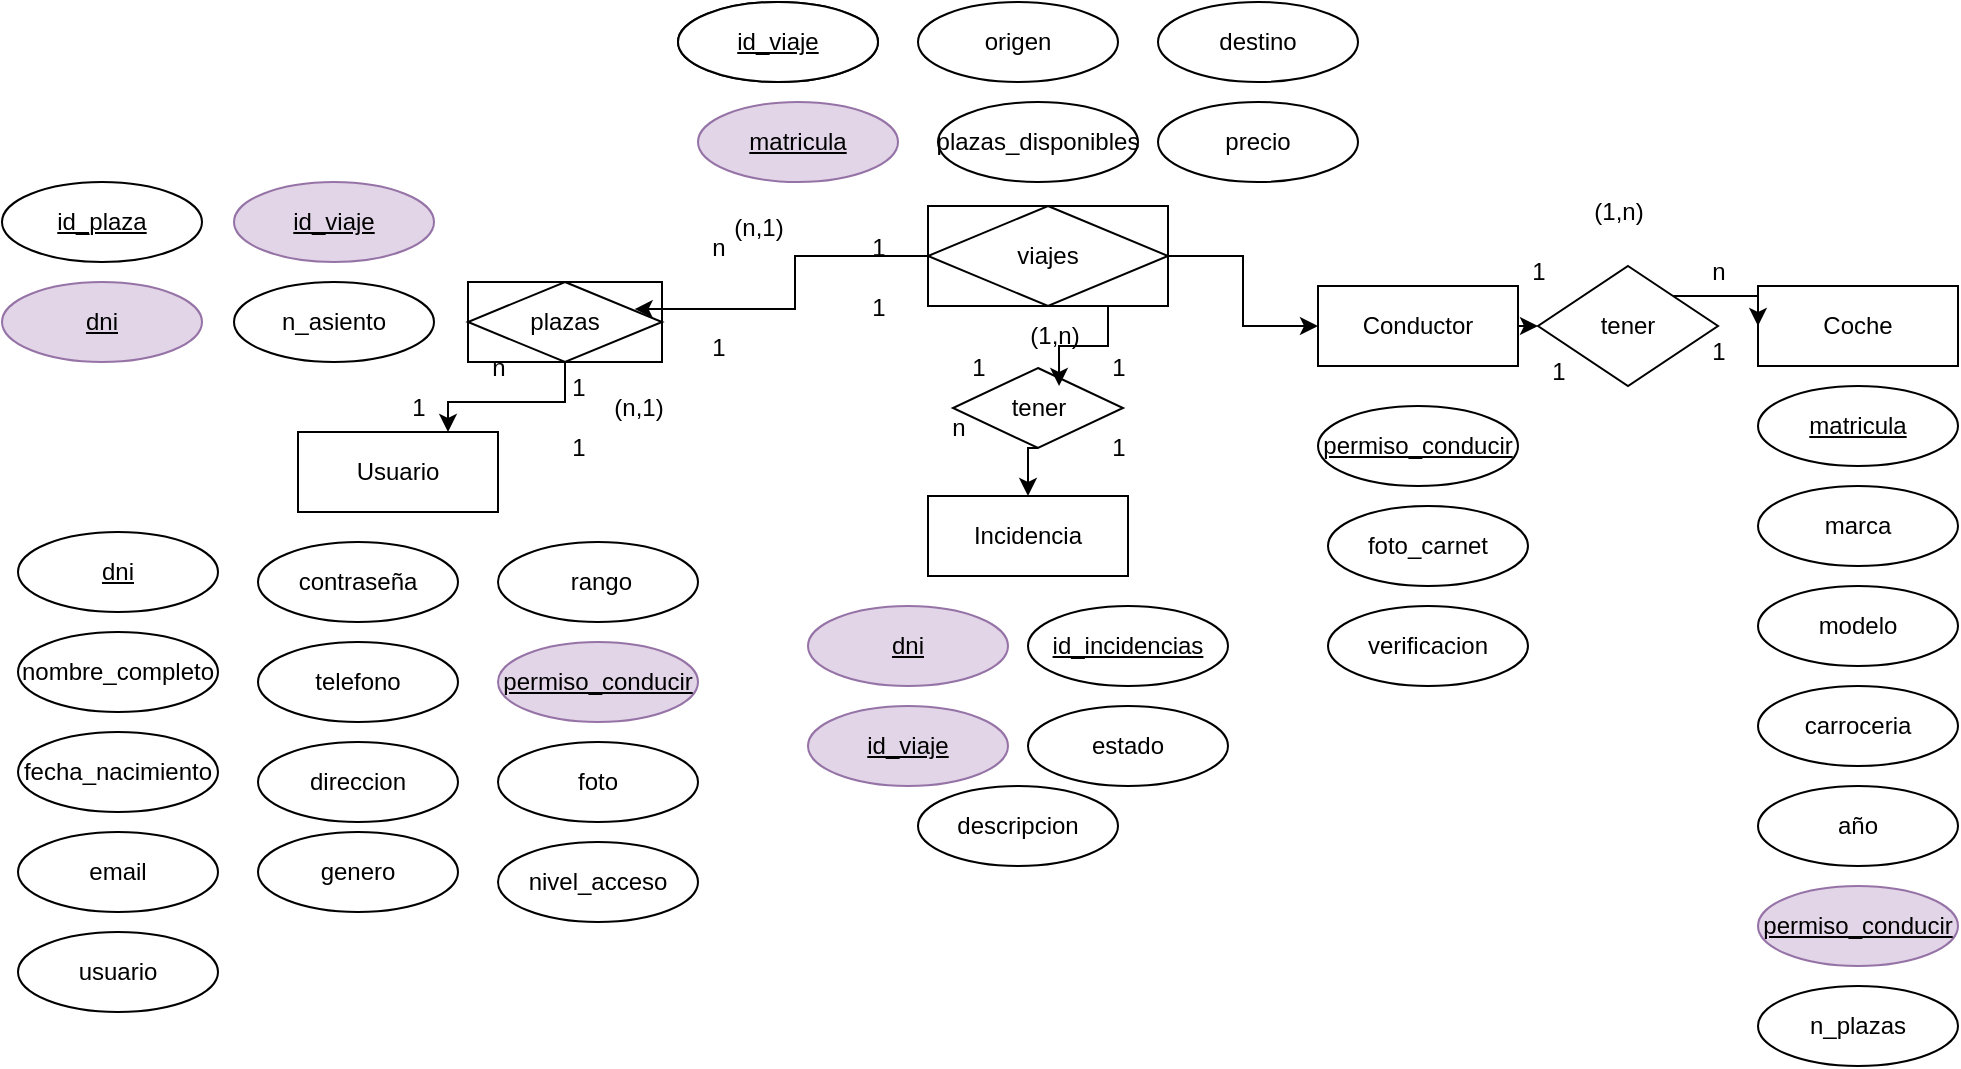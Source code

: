 <mxfile version="24.7.14">
  <diagram name="Página-1" id="WH_XUDzde9THNt4Eo2t5">
    <mxGraphModel dx="2181" dy="600" grid="1" gridSize="10" guides="1" tooltips="1" connect="1" arrows="1" fold="1" page="1" pageScale="1" pageWidth="827" pageHeight="1169" math="0" shadow="0">
      <root>
        <mxCell id="0" />
        <mxCell id="1" parent="0" />
        <mxCell id="JoLdyginigCr9SkEDwe3-1" value="Usuario" style="whiteSpace=wrap;html=1;align=center;" parent="1" vertex="1">
          <mxGeometry x="-460" y="245" width="100" height="40" as="geometry" />
        </mxCell>
        <mxCell id="p9-8fLVvszv34ErNhzxn-12" style="edgeStyle=orthogonalEdgeStyle;rounded=0;orthogonalLoop=1;jettySize=auto;html=1;exitX=1;exitY=0.5;exitDx=0;exitDy=0;entryX=0;entryY=0.5;entryDx=0;entryDy=0;" edge="1" parent="1" source="JoLdyginigCr9SkEDwe3-4" target="JoLdyginigCr9SkEDwe3-71">
          <mxGeometry relative="1" as="geometry" />
        </mxCell>
        <mxCell id="JoLdyginigCr9SkEDwe3-4" value="Conductor" style="whiteSpace=wrap;html=1;align=center;" parent="1" vertex="1">
          <mxGeometry x="50" y="172" width="100" height="40" as="geometry" />
        </mxCell>
        <mxCell id="JoLdyginigCr9SkEDwe3-5" value="nombre_completo" style="ellipse;whiteSpace=wrap;html=1;align=center;" parent="1" vertex="1">
          <mxGeometry x="-600" y="345" width="100" height="40" as="geometry" />
        </mxCell>
        <mxCell id="JoLdyginigCr9SkEDwe3-6" value="dni" style="ellipse;whiteSpace=wrap;html=1;align=center;fontStyle=4;" parent="1" vertex="1">
          <mxGeometry x="-600" y="295" width="100" height="40" as="geometry" />
        </mxCell>
        <mxCell id="JoLdyginigCr9SkEDwe3-8" value="fecha_nacimiento" style="ellipse;whiteSpace=wrap;html=1;align=center;" parent="1" vertex="1">
          <mxGeometry x="-600" y="395" width="100" height="40" as="geometry" />
        </mxCell>
        <mxCell id="JoLdyginigCr9SkEDwe3-9" value="email" style="ellipse;whiteSpace=wrap;html=1;align=center;" parent="1" vertex="1">
          <mxGeometry x="-600" y="445" width="100" height="40" as="geometry" />
        </mxCell>
        <mxCell id="JoLdyginigCr9SkEDwe3-10" value="usuario" style="ellipse;whiteSpace=wrap;html=1;align=center;" parent="1" vertex="1">
          <mxGeometry x="-600" y="495" width="100" height="40" as="geometry" />
        </mxCell>
        <mxCell id="JoLdyginigCr9SkEDwe3-11" value="contraseña" style="ellipse;whiteSpace=wrap;html=1;align=center;" parent="1" vertex="1">
          <mxGeometry x="-480" y="300" width="100" height="40" as="geometry" />
        </mxCell>
        <mxCell id="JoLdyginigCr9SkEDwe3-12" value="telefono" style="ellipse;whiteSpace=wrap;html=1;align=center;" parent="1" vertex="1">
          <mxGeometry x="-480" y="350" width="100" height="40" as="geometry" />
        </mxCell>
        <mxCell id="JoLdyginigCr9SkEDwe3-13" value="direccion" style="ellipse;whiteSpace=wrap;html=1;align=center;" parent="1" vertex="1">
          <mxGeometry x="-480" y="400" width="100" height="40" as="geometry" />
        </mxCell>
        <mxCell id="JoLdyginigCr9SkEDwe3-14" value="genero" style="ellipse;whiteSpace=wrap;html=1;align=center;" parent="1" vertex="1">
          <mxGeometry x="-480" y="445" width="100" height="40" as="geometry" />
        </mxCell>
        <mxCell id="JoLdyginigCr9SkEDwe3-15" value="&amp;nbsp;rango" style="ellipse;whiteSpace=wrap;html=1;align=center;" parent="1" vertex="1">
          <mxGeometry x="-360" y="300" width="100" height="40" as="geometry" />
        </mxCell>
        <mxCell id="JoLdyginigCr9SkEDwe3-17" value="permiso_conducir" style="ellipse;whiteSpace=wrap;html=1;align=center;fontStyle=4;fillColor=#e1d5e7;strokeColor=#9673a6;" parent="1" vertex="1">
          <mxGeometry x="-360" y="350" width="100" height="40" as="geometry" />
        </mxCell>
        <mxCell id="JoLdyginigCr9SkEDwe3-18" value="permiso_conducir" style="ellipse;whiteSpace=wrap;html=1;align=center;fontStyle=4;" parent="1" vertex="1">
          <mxGeometry x="50" y="232" width="100" height="40" as="geometry" />
        </mxCell>
        <mxCell id="JoLdyginigCr9SkEDwe3-19" value="verificacion" style="ellipse;whiteSpace=wrap;html=1;align=center;" parent="1" vertex="1">
          <mxGeometry x="55" y="332" width="100" height="40" as="geometry" />
        </mxCell>
        <mxCell id="JoLdyginigCr9SkEDwe3-20" value="marca" style="ellipse;whiteSpace=wrap;html=1;align=center;" parent="1" vertex="1">
          <mxGeometry x="270" y="272" width="100" height="40" as="geometry" />
        </mxCell>
        <mxCell id="JoLdyginigCr9SkEDwe3-21" value="modelo" style="ellipse;whiteSpace=wrap;html=1;align=center;" parent="1" vertex="1">
          <mxGeometry x="270" y="322" width="100" height="40" as="geometry" />
        </mxCell>
        <mxCell id="JoLdyginigCr9SkEDwe3-22" value="carroceria" style="ellipse;whiteSpace=wrap;html=1;align=center;" parent="1" vertex="1">
          <mxGeometry x="270" y="372" width="100" height="40" as="geometry" />
        </mxCell>
        <mxCell id="JoLdyginigCr9SkEDwe3-24" value="año" style="ellipse;whiteSpace=wrap;html=1;align=center;" parent="1" vertex="1">
          <mxGeometry x="270" y="422" width="100" height="40" as="geometry" />
        </mxCell>
        <mxCell id="JoLdyginigCr9SkEDwe3-26" value="matricula" style="ellipse;whiteSpace=wrap;html=1;align=center;fontStyle=4;" parent="1" vertex="1">
          <mxGeometry x="270" y="222" width="100" height="40" as="geometry" />
        </mxCell>
        <mxCell id="JoLdyginigCr9SkEDwe3-27" value="Coche" style="whiteSpace=wrap;html=1;align=center;" parent="1" vertex="1">
          <mxGeometry x="270" y="172" width="100" height="40" as="geometry" />
        </mxCell>
        <mxCell id="JoLdyginigCr9SkEDwe3-29" value="permiso_conducir" style="ellipse;whiteSpace=wrap;html=1;align=center;fontStyle=4;fillColor=#e1d5e7;strokeColor=#9673a6;" parent="1" vertex="1">
          <mxGeometry x="270" y="472" width="100" height="40" as="geometry" />
        </mxCell>
        <mxCell id="JoLdyginigCr9SkEDwe3-30" value="foto" style="ellipse;whiteSpace=wrap;html=1;align=center;" parent="1" vertex="1">
          <mxGeometry x="-360" y="400" width="100" height="40" as="geometry" />
        </mxCell>
        <mxCell id="JoLdyginigCr9SkEDwe3-31" value="foto_carnet" style="ellipse;whiteSpace=wrap;html=1;align=center;" parent="1" vertex="1">
          <mxGeometry x="55" y="282" width="100" height="40" as="geometry" />
        </mxCell>
        <mxCell id="JoLdyginigCr9SkEDwe3-33" value="id_viaje" style="ellipse;whiteSpace=wrap;html=1;align=center;fontStyle=4;" parent="1" vertex="1">
          <mxGeometry x="-270" y="30" width="100" height="40" as="geometry" />
        </mxCell>
        <mxCell id="JoLdyginigCr9SkEDwe3-34" value="origen" style="ellipse;whiteSpace=wrap;html=1;align=center;" parent="1" vertex="1">
          <mxGeometry x="-150" y="30" width="100" height="40" as="geometry" />
        </mxCell>
        <mxCell id="JoLdyginigCr9SkEDwe3-35" value="destino" style="ellipse;whiteSpace=wrap;html=1;align=center;" parent="1" vertex="1">
          <mxGeometry x="-30" y="30" width="100" height="40" as="geometry" />
        </mxCell>
        <mxCell id="JoLdyginigCr9SkEDwe3-44" value="n_asiento" style="ellipse;whiteSpace=wrap;html=1;align=center;" parent="1" vertex="1">
          <mxGeometry x="-492" y="170" width="100" height="40" as="geometry" />
        </mxCell>
        <mxCell id="JoLdyginigCr9SkEDwe3-45" value="n_plazas" style="ellipse;whiteSpace=wrap;html=1;align=center;" parent="1" vertex="1">
          <mxGeometry x="270" y="522" width="100" height="40" as="geometry" />
        </mxCell>
        <mxCell id="JoLdyginigCr9SkEDwe3-46" value="matricula" style="ellipse;whiteSpace=wrap;html=1;align=center;fontStyle=4;fillColor=#e1d5e7;strokeColor=#9673a6;" parent="1" vertex="1">
          <mxGeometry x="-260" y="80" width="100" height="40" as="geometry" />
        </mxCell>
        <mxCell id="JoLdyginigCr9SkEDwe3-51" value="nivel_acceso" style="ellipse;whiteSpace=wrap;html=1;align=center;" parent="1" vertex="1">
          <mxGeometry x="-360" y="450" width="100" height="40" as="geometry" />
        </mxCell>
        <mxCell id="JoLdyginigCr9SkEDwe3-54" value="id_viaje" style="ellipse;whiteSpace=wrap;html=1;align=center;fontStyle=4;" parent="1" vertex="1">
          <mxGeometry x="-270" y="30" width="100" height="40" as="geometry" />
        </mxCell>
        <mxCell id="JoLdyginigCr9SkEDwe3-55" value="id_viaje" style="ellipse;whiteSpace=wrap;html=1;align=center;fontStyle=4;fillColor=#e1d5e7;strokeColor=#9673a6;" parent="1" vertex="1">
          <mxGeometry x="-492" y="120" width="100" height="40" as="geometry" />
        </mxCell>
        <mxCell id="JoLdyginigCr9SkEDwe3-56" value="dni" style="ellipse;whiteSpace=wrap;html=1;align=center;fontStyle=4;fillColor=#e1d5e7;strokeColor=#9673a6;" parent="1" vertex="1">
          <mxGeometry x="-608" y="170" width="100" height="40" as="geometry" />
        </mxCell>
        <mxCell id="JoLdyginigCr9SkEDwe3-58" value="plazas_disponibles" style="ellipse;whiteSpace=wrap;html=1;align=center;" parent="1" vertex="1">
          <mxGeometry x="-140" y="80" width="100" height="40" as="geometry" />
        </mxCell>
        <mxCell id="JoLdyginigCr9SkEDwe3-59" value="id_plaza" style="ellipse;whiteSpace=wrap;html=1;align=center;fontStyle=4;" parent="1" vertex="1">
          <mxGeometry x="-608" y="120" width="100" height="40" as="geometry" />
        </mxCell>
        <mxCell id="JoLdyginigCr9SkEDwe3-61" value="precio" style="ellipse;whiteSpace=wrap;html=1;align=center;" parent="1" vertex="1">
          <mxGeometry x="-30" y="80" width="100" height="40" as="geometry" />
        </mxCell>
        <mxCell id="JoLdyginigCr9SkEDwe3-66" value="Incidencia" style="whiteSpace=wrap;html=1;align=center;" parent="1" vertex="1">
          <mxGeometry x="-145" y="277" width="100" height="40" as="geometry" />
        </mxCell>
        <mxCell id="JoLdyginigCr9SkEDwe3-67" value="id_viaje" style="ellipse;whiteSpace=wrap;html=1;align=center;fontStyle=4;fillColor=#e1d5e7;strokeColor=#9673a6;" parent="1" vertex="1">
          <mxGeometry x="-205" y="382" width="100" height="40" as="geometry" />
        </mxCell>
        <mxCell id="JoLdyginigCr9SkEDwe3-68" value="dni" style="ellipse;whiteSpace=wrap;html=1;align=center;fontStyle=4;fillColor=#e1d5e7;strokeColor=#9673a6;" parent="1" vertex="1">
          <mxGeometry x="-205" y="332" width="100" height="40" as="geometry" />
        </mxCell>
        <mxCell id="JoLdyginigCr9SkEDwe3-69" value="descripcion" style="ellipse;whiteSpace=wrap;html=1;align=center;" parent="1" vertex="1">
          <mxGeometry x="-150" y="422" width="100" height="40" as="geometry" />
        </mxCell>
        <mxCell id="p9-8fLVvszv34ErNhzxn-13" style="edgeStyle=orthogonalEdgeStyle;rounded=0;orthogonalLoop=1;jettySize=auto;html=1;exitX=1;exitY=0;exitDx=0;exitDy=0;entryX=0;entryY=0.5;entryDx=0;entryDy=0;" edge="1" parent="1" source="JoLdyginigCr9SkEDwe3-71" target="JoLdyginigCr9SkEDwe3-27">
          <mxGeometry relative="1" as="geometry" />
        </mxCell>
        <mxCell id="JoLdyginigCr9SkEDwe3-71" value="tener" style="shape=rhombus;perimeter=rhombusPerimeter;whiteSpace=wrap;html=1;align=center;" parent="1" vertex="1">
          <mxGeometry x="160" y="162" width="90" height="60" as="geometry" />
        </mxCell>
        <mxCell id="BR2CXiY8fAvDm89jnZAa-1" value="&lt;u&gt;id_incidencias&lt;/u&gt;" style="ellipse;whiteSpace=wrap;html=1;align=center;" parent="1" vertex="1">
          <mxGeometry x="-95" y="332" width="100" height="40" as="geometry" />
        </mxCell>
        <mxCell id="BR2CXiY8fAvDm89jnZAa-2" value="estado" style="ellipse;whiteSpace=wrap;html=1;align=center;" parent="1" vertex="1">
          <mxGeometry x="-95" y="382" width="100" height="40" as="geometry" />
        </mxCell>
        <mxCell id="BR2CXiY8fAvDm89jnZAa-12" style="edgeStyle=orthogonalEdgeStyle;rounded=0;orthogonalLoop=1;jettySize=auto;html=1;exitX=1;exitY=0.5;exitDx=0;exitDy=0;entryX=0;entryY=0.5;entryDx=0;entryDy=0;" parent="1" source="BR2CXiY8fAvDm89jnZAa-3" target="JoLdyginigCr9SkEDwe3-4" edge="1">
          <mxGeometry relative="1" as="geometry" />
        </mxCell>
        <mxCell id="BR2CXiY8fAvDm89jnZAa-3" value="viajes" style="shape=associativeEntity;whiteSpace=wrap;html=1;align=center;" parent="1" vertex="1">
          <mxGeometry x="-145" y="132" width="120" height="50" as="geometry" />
        </mxCell>
        <mxCell id="BR2CXiY8fAvDm89jnZAa-11" style="edgeStyle=orthogonalEdgeStyle;rounded=0;orthogonalLoop=1;jettySize=auto;html=1;exitX=0.5;exitY=1;exitDx=0;exitDy=0;entryX=0.75;entryY=0;entryDx=0;entryDy=0;" parent="1" source="BR2CXiY8fAvDm89jnZAa-4" target="JoLdyginigCr9SkEDwe3-1" edge="1">
          <mxGeometry relative="1" as="geometry" />
        </mxCell>
        <mxCell id="BR2CXiY8fAvDm89jnZAa-4" value="plazas" style="shape=associativeEntity;whiteSpace=wrap;html=1;align=center;" parent="1" vertex="1">
          <mxGeometry x="-375" y="170" width="97" height="40" as="geometry" />
        </mxCell>
        <mxCell id="BR2CXiY8fAvDm89jnZAa-5" value="1" style="text;html=1;align=center;verticalAlign=middle;resizable=0;points=[];autosize=1;strokeColor=none;fillColor=none;" parent="1" vertex="1">
          <mxGeometry x="145" y="150" width="30" height="30" as="geometry" />
        </mxCell>
        <mxCell id="BR2CXiY8fAvDm89jnZAa-6" value="n" style="text;html=1;align=center;verticalAlign=middle;resizable=0;points=[];autosize=1;strokeColor=none;fillColor=none;" parent="1" vertex="1">
          <mxGeometry x="235" y="150" width="30" height="30" as="geometry" />
        </mxCell>
        <mxCell id="BR2CXiY8fAvDm89jnZAa-7" value="1" style="text;html=1;align=center;verticalAlign=middle;resizable=0;points=[];autosize=1;strokeColor=none;fillColor=none;" parent="1" vertex="1">
          <mxGeometry x="155" y="200" width="30" height="30" as="geometry" />
        </mxCell>
        <mxCell id="BR2CXiY8fAvDm89jnZAa-8" value="1" style="text;html=1;align=center;verticalAlign=middle;resizable=0;points=[];autosize=1;strokeColor=none;fillColor=none;" parent="1" vertex="1">
          <mxGeometry x="235" y="190" width="30" height="30" as="geometry" />
        </mxCell>
        <mxCell id="BR2CXiY8fAvDm89jnZAa-9" value="(1,n)" style="text;html=1;align=center;verticalAlign=middle;resizable=0;points=[];autosize=1;strokeColor=none;fillColor=none;" parent="1" vertex="1">
          <mxGeometry x="175" y="120" width="50" height="30" as="geometry" />
        </mxCell>
        <mxCell id="BR2CXiY8fAvDm89jnZAa-10" style="edgeStyle=orthogonalEdgeStyle;rounded=0;orthogonalLoop=1;jettySize=auto;html=1;exitX=0;exitY=0.5;exitDx=0;exitDy=0;entryX=0.859;entryY=0.338;entryDx=0;entryDy=0;entryPerimeter=0;" parent="1" source="BR2CXiY8fAvDm89jnZAa-3" target="BR2CXiY8fAvDm89jnZAa-4" edge="1">
          <mxGeometry relative="1" as="geometry">
            <mxPoint x="-228" y="165" as="sourcePoint" />
          </mxGeometry>
        </mxCell>
        <mxCell id="p9-8fLVvszv34ErNhzxn-15" style="edgeStyle=orthogonalEdgeStyle;rounded=0;orthogonalLoop=1;jettySize=auto;html=1;exitX=0.5;exitY=1;exitDx=0;exitDy=0;entryX=0.5;entryY=0;entryDx=0;entryDy=0;" edge="1" parent="1" source="BR2CXiY8fAvDm89jnZAa-13" target="JoLdyginigCr9SkEDwe3-66">
          <mxGeometry relative="1" as="geometry" />
        </mxCell>
        <mxCell id="BR2CXiY8fAvDm89jnZAa-13" value="tener" style="shape=rhombus;perimeter=rhombusPerimeter;whiteSpace=wrap;html=1;align=center;" parent="1" vertex="1">
          <mxGeometry x="-132.5" y="213" width="85" height="40" as="geometry" />
        </mxCell>
        <mxCell id="BR2CXiY8fAvDm89jnZAa-14" value="1" style="text;html=1;align=center;verticalAlign=middle;resizable=0;points=[];autosize=1;strokeColor=none;fillColor=none;" parent="1" vertex="1">
          <mxGeometry x="-135" y="198" width="30" height="30" as="geometry" />
        </mxCell>
        <mxCell id="BR2CXiY8fAvDm89jnZAa-15" value="n" style="text;html=1;align=center;verticalAlign=middle;resizable=0;points=[];autosize=1;strokeColor=none;fillColor=none;" parent="1" vertex="1">
          <mxGeometry x="-145" y="228" width="30" height="30" as="geometry" />
        </mxCell>
        <mxCell id="BR2CXiY8fAvDm89jnZAa-16" value="1" style="text;html=1;align=center;verticalAlign=middle;resizable=0;points=[];autosize=1;strokeColor=none;fillColor=none;" parent="1" vertex="1">
          <mxGeometry x="-65" y="238" width="30" height="30" as="geometry" />
        </mxCell>
        <mxCell id="BR2CXiY8fAvDm89jnZAa-17" value="1" style="text;html=1;align=center;verticalAlign=middle;resizable=0;points=[];autosize=1;strokeColor=none;fillColor=none;" parent="1" vertex="1">
          <mxGeometry x="-65" y="198" width="30" height="30" as="geometry" />
        </mxCell>
        <mxCell id="BR2CXiY8fAvDm89jnZAa-18" value="(1,n)" style="text;html=1;align=center;verticalAlign=middle;resizable=0;points=[];autosize=1;strokeColor=none;fillColor=none;" parent="1" vertex="1">
          <mxGeometry x="-107.5" y="182" width="50" height="30" as="geometry" />
        </mxCell>
        <mxCell id="p9-8fLVvszv34ErNhzxn-1" value="n" style="text;html=1;align=center;verticalAlign=middle;resizable=0;points=[];autosize=1;strokeColor=none;fillColor=none;" vertex="1" parent="1">
          <mxGeometry x="-265" y="138" width="30" height="30" as="geometry" />
        </mxCell>
        <mxCell id="p9-8fLVvszv34ErNhzxn-2" value="1" style="text;html=1;align=center;verticalAlign=middle;resizable=0;points=[];autosize=1;strokeColor=none;fillColor=none;" vertex="1" parent="1">
          <mxGeometry x="-185" y="138" width="30" height="30" as="geometry" />
        </mxCell>
        <mxCell id="p9-8fLVvszv34ErNhzxn-3" value="1" style="text;html=1;align=center;verticalAlign=middle;resizable=0;points=[];autosize=1;strokeColor=none;fillColor=none;" vertex="1" parent="1">
          <mxGeometry x="-265" y="188" width="30" height="30" as="geometry" />
        </mxCell>
        <mxCell id="p9-8fLVvszv34ErNhzxn-4" value="1" style="text;html=1;align=center;verticalAlign=middle;resizable=0;points=[];autosize=1;strokeColor=none;fillColor=none;" vertex="1" parent="1">
          <mxGeometry x="-185" y="168" width="30" height="30" as="geometry" />
        </mxCell>
        <mxCell id="p9-8fLVvszv34ErNhzxn-5" value="(n,1)" style="text;html=1;align=center;verticalAlign=middle;resizable=0;points=[];autosize=1;strokeColor=none;fillColor=none;" vertex="1" parent="1">
          <mxGeometry x="-255" y="128" width="50" height="30" as="geometry" />
        </mxCell>
        <mxCell id="p9-8fLVvszv34ErNhzxn-6" value="1" style="text;html=1;align=center;verticalAlign=middle;resizable=0;points=[];autosize=1;strokeColor=none;fillColor=none;" vertex="1" parent="1">
          <mxGeometry x="-335" y="208" width="30" height="30" as="geometry" />
        </mxCell>
        <mxCell id="p9-8fLVvszv34ErNhzxn-8" value="1" style="text;html=1;align=center;verticalAlign=middle;resizable=0;points=[];autosize=1;strokeColor=none;fillColor=none;" vertex="1" parent="1">
          <mxGeometry x="-335" y="238" width="30" height="30" as="geometry" />
        </mxCell>
        <mxCell id="p9-8fLVvszv34ErNhzxn-9" value="n" style="text;html=1;align=center;verticalAlign=middle;resizable=0;points=[];autosize=1;strokeColor=none;fillColor=none;" vertex="1" parent="1">
          <mxGeometry x="-375" y="198" width="30" height="30" as="geometry" />
        </mxCell>
        <mxCell id="p9-8fLVvszv34ErNhzxn-10" value="1" style="text;html=1;align=center;verticalAlign=middle;resizable=0;points=[];autosize=1;strokeColor=none;fillColor=none;" vertex="1" parent="1">
          <mxGeometry x="-415" y="218" width="30" height="30" as="geometry" />
        </mxCell>
        <mxCell id="p9-8fLVvszv34ErNhzxn-11" value="(n,1)" style="text;html=1;align=center;verticalAlign=middle;resizable=0;points=[];autosize=1;strokeColor=none;fillColor=none;" vertex="1" parent="1">
          <mxGeometry x="-315" y="218" width="50" height="30" as="geometry" />
        </mxCell>
        <mxCell id="p9-8fLVvszv34ErNhzxn-14" style="edgeStyle=orthogonalEdgeStyle;rounded=0;orthogonalLoop=1;jettySize=auto;html=1;exitX=0.75;exitY=1;exitDx=0;exitDy=0;entryX=0.624;entryY=0.225;entryDx=0;entryDy=0;entryPerimeter=0;" edge="1" parent="1" source="BR2CXiY8fAvDm89jnZAa-3" target="BR2CXiY8fAvDm89jnZAa-13">
          <mxGeometry relative="1" as="geometry" />
        </mxCell>
      </root>
    </mxGraphModel>
  </diagram>
</mxfile>
